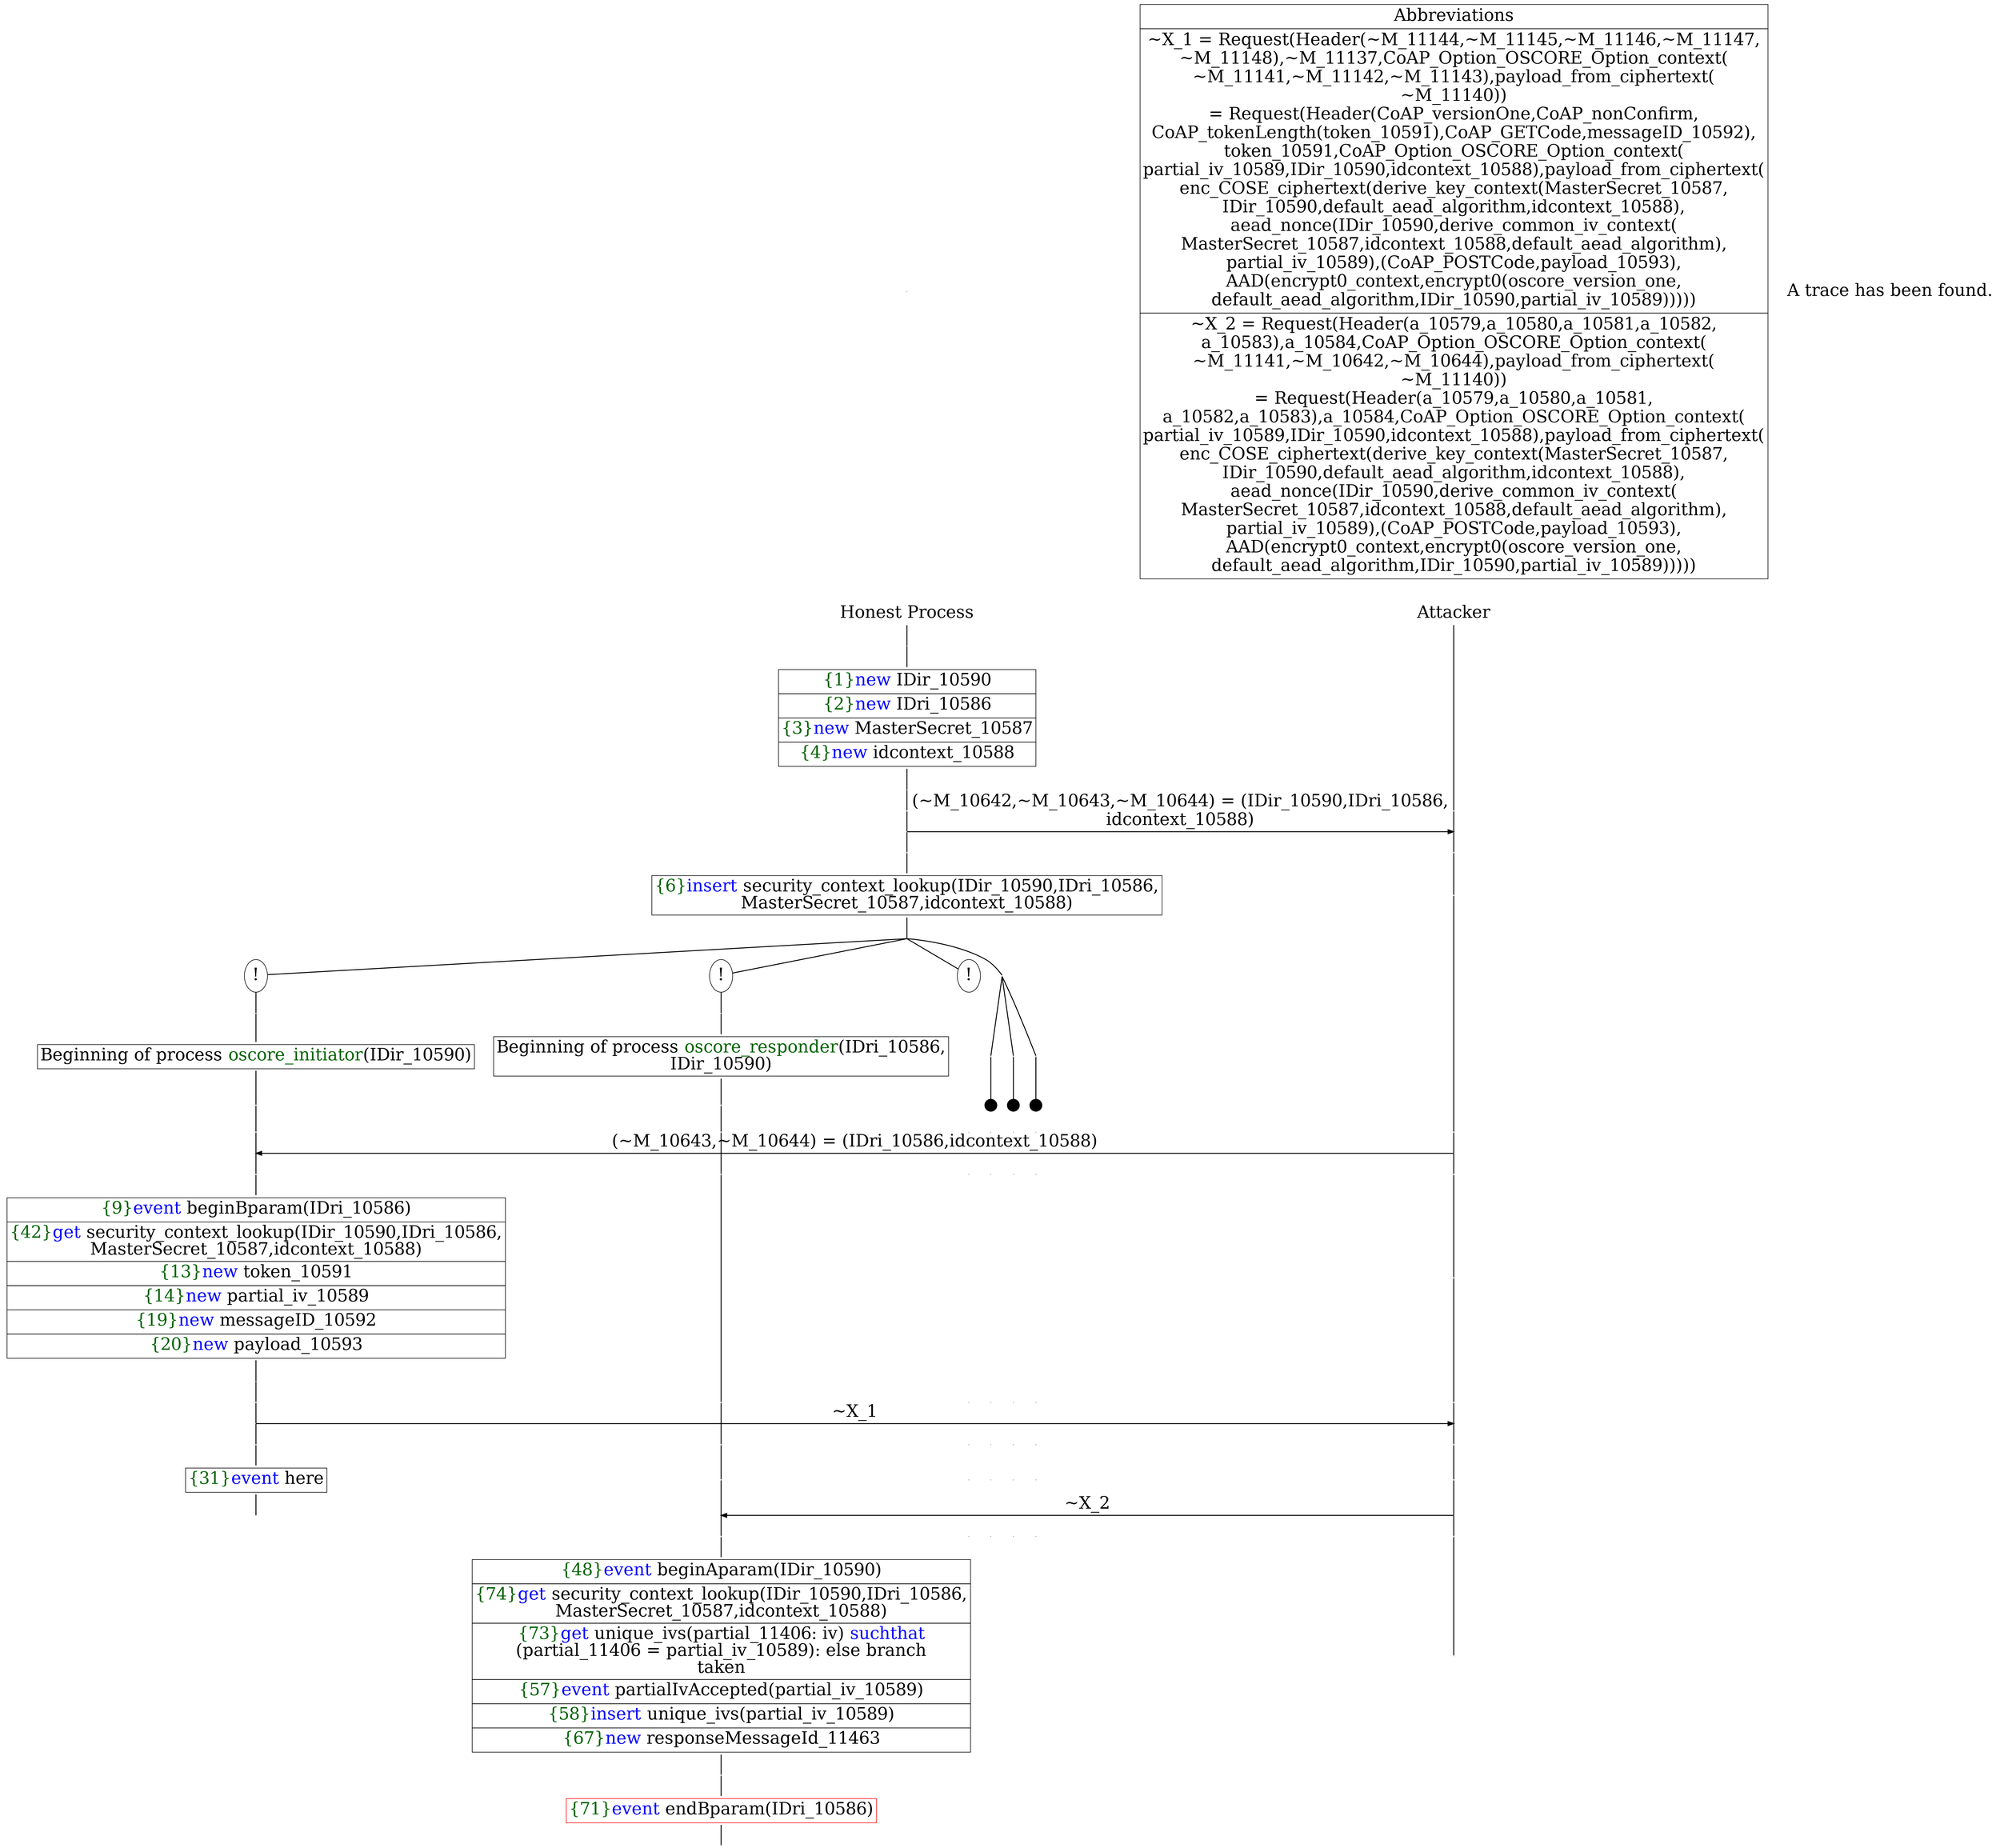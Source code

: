 digraph {
graph [ordering = out]
edge [arrowhead = none, penwidth = 1.6, fontsize = 30]
node [shape = point, width = 0, height = 0, fontsize = 30]
Trace<br/>
[label = <A trace has been found.<br/>
>, shape = plaintext]
P0__0 [label = "Honest Process", shape = plaintext]
P__0 [label = "Attacker", shape = plaintext]
Trace -> P0__0 [label = "", style = invisible, weight = 100]{rank = same; P0__0 P__0}
P0__0 -> P0__1 [label = <>, weight = 100]
P0__1 -> P0__2 [label = <>, weight = 100]
P0__2 [shape = plaintext, label = <<TABLE BORDER="0" CELLBORDER="1" CELLSPACING="0" CELLPADDING="4"> <TR><TD><FONT COLOR="darkgreen">{1}</FONT><FONT COLOR="blue">new </FONT>IDir_10590</TD></TR><TR><TD><FONT COLOR="darkgreen">{2}</FONT><FONT COLOR="blue">new </FONT>IDri_10586</TD></TR><TR><TD><FONT COLOR="darkgreen">{3}</FONT><FONT COLOR="blue">new </FONT>MasterSecret_10587</TD></TR><TR><TD><FONT COLOR="darkgreen">{4}</FONT><FONT COLOR="blue">new </FONT>idcontext_10588</TD></TR></TABLE>>]
P0__2 -> P0__3 [label = <>, weight = 100]
P0__3 -> P0__4 [label = <>, weight = 100]
P__0 -> P__1 [label = <>, weight = 100]
{rank = same; P__1 P0__4}
P0__4 -> P0__5 [label = <>, weight = 100]
P__1 -> P__2 [label = <>, weight = 100]
{rank = same; P__2 P0__5}
P0__5 -> P__2 [label = <(~M_10642,~M_10643,~M_10644) = (IDir_10590,IDri_10586,<br/>
idcontext_10588)>, arrowhead = normal]
P0__5 -> P0__6 [label = <>, weight = 100]
P__2 -> P__3 [label = <>, weight = 100]
{rank = same; P__3 P0__6}
P0__6 -> P0__7 [label = <>, weight = 100]
P0__7 [shape = plaintext, label = <<TABLE BORDER="0" CELLBORDER="1" CELLSPACING="0" CELLPADDING="4"> <TR><TD><FONT COLOR="darkgreen">{6}</FONT><FONT COLOR="blue">insert </FONT>security_context_lookup(IDir_10590,IDri_10586,<br/>
MasterSecret_10587,idcontext_10588)</TD></TR></TABLE>>]
P0__7 -> P0__8 [label = <>, weight = 100]
P__3 -> P__4 [label = <>, weight = 100]
{rank = same; P__4 P0__7}
/*RPar */
P0__8 -> P0_3__8 [label = <>]
P0__8 -> P0_2__8 [label = <>]
P0__8 -> P0_1__8 [label = <>]
P0__8 -> P0_0__8 [label = <>]
P0__8 [label = "", fixedsize = false, width = 0, height = 0, shape = none]
{rank = same; P0_0__8 P0_1__8 P0_2__8 P0_3__8}
/*RPar */
P0_0__8 -> P0_0_2__8 [label = <>]
P0_0__8 -> P0_0_1__8 [label = <>]
P0_0__8 -> P0_0_0__8 [label = <>]
P0_0__8 [label = "", fixedsize = false, width = 0, height = 0, shape = none]
{rank = same; P0_0_0__8 P0_0_1__8 P0_0_2__8}
P0_0_0__9 [label = "", width = 0.3, height = 0.3]
P0_0_0__8 -> P0_0_0__9 [label = <>, weight = 100]
P0_0_1__9 [label = "", width = 0.3, height = 0.3]
P0_0_1__8 -> P0_0_1__9 [label = <>, weight = 100]
P0_0_2__9 [label = "", width = 0.3, height = 0.3]
P0_0_2__8 -> P0_0_2__9 [label = <>, weight = 100]
P0_1__8 [label = "!", shape = ellipse]
P0_2__8 [label = "!", shape = ellipse]
P0_2_0__8 [label = "", fixedsize = false, width = 0, height = 0, shape = none]
P0_2__8 -> P0_2_0__8 [label = <>, weight = 100]
P0_2_0__8 -> P0_2_0__9 [label = <>, weight = 100]
P0_2_0__9 [shape = plaintext, label = <<TABLE BORDER="0" CELLBORDER="1" CELLSPACING="0" CELLPADDING="4"> <TR><TD>Beginning of process <FONT COLOR="darkgreen">oscore_responder</FONT>(IDri_10586,<br/>
IDir_10590)</TD></TR></TABLE>>]
P0_2_0__9 -> P0_2_0__10 [label = <>, weight = 100]
P0_3__8 [label = "!", shape = ellipse]
P0_3_0__8 [label = "", fixedsize = false, width = 0, height = 0, shape = none]
P0_3__8 -> P0_3_0__8 [label = <>, weight = 100]
P0_3_0__8 -> P0_3_0__9 [label = <>, weight = 100]
P0_3_0__9 [shape = plaintext, label = <<TABLE BORDER="0" CELLBORDER="1" CELLSPACING="0" CELLPADDING="4"> <TR><TD>Beginning of process <FONT COLOR="darkgreen">oscore_initiator</FONT>(IDir_10590)<br/>
</TD></TR></TABLE>>]
P0_3_0__9 -> P0_3_0__10 [label = <>, weight = 100]
P0_3_0__10 -> P0_3_0__11 [label = <>, weight = 100]
P0_2_0__10 -> P0_2_0__11 [label = <>, weight = 100]
P0_1__9 [label = "", style = invisible]
P0_1__8 -> P0_1__9 [label = <>, weight = 100, style = invisible]
P0_0_2__10 [label = "", style = invisible]
P0_0_2__9 -> P0_0_2__10 [label = <>, weight = 100, style = invisible]
P0_0_1__10 [label = "", style = invisible]
P0_0_1__9 -> P0_0_1__10 [label = <>, weight = 100, style = invisible]
P0_0_0__10 [label = "", style = invisible]
P0_0_0__9 -> P0_0_0__10 [label = <>, weight = 100, style = invisible]
P__4 -> P__5 [label = <>, weight = 100]
{rank = same; P__5 P0_0_0__10 P0_0_1__10 P0_0_2__10 P0_1__9 P0_2_0__11 P0_3_0__11}
P0_3_0__11 -> P0_3_0__12 [label = <>, weight = 100]
P__5 -> P__6 [label = <>, weight = 100]
{rank = same; P__6 P0_3_0__12}
P0_3_0__12 -> P__6 [label = <(~M_10643,~M_10644) = (IDri_10586,idcontext_10588)>, dir = back, arrowhead = normal]
P0_3_0__12 -> P0_3_0__13 [label = <>, weight = 100]
P0_2_0__11 -> P0_2_0__12 [label = <>, weight = 100]
P0_1__10 [label = "", style = invisible]
P0_1__9 -> P0_1__10 [label = <>, weight = 100, style = invisible]
P0_0_2__11 [label = "", style = invisible]
P0_0_2__10 -> P0_0_2__11 [label = <>, weight = 100, style = invisible]
P0_0_1__11 [label = "", style = invisible]
P0_0_1__10 -> P0_0_1__11 [label = <>, weight = 100, style = invisible]
P0_0_0__11 [label = "", style = invisible]
P0_0_0__10 -> P0_0_0__11 [label = <>, weight = 100, style = invisible]
P__6 -> P__7 [label = <>, weight = 100]
{rank = same; P__7 P0_0_0__11 P0_0_1__11 P0_0_2__11 P0_1__10 P0_2_0__12 P0_3_0__13}
P0_3_0__13 -> P0_3_0__14 [label = <>, weight = 100]
P0_3_0__14 [shape = plaintext, label = <<TABLE BORDER="0" CELLBORDER="1" CELLSPACING="0" CELLPADDING="4"> <TR><TD><FONT COLOR="darkgreen">{9}</FONT><FONT COLOR="blue">event</FONT> beginBparam(IDri_10586)</TD></TR><TR><TD><FONT COLOR="darkgreen">{42}</FONT><FONT COLOR="blue">get </FONT>security_context_lookup(IDir_10590,IDri_10586,<br/>
MasterSecret_10587,idcontext_10588)</TD></TR><TR><TD><FONT COLOR="darkgreen">{13}</FONT><FONT COLOR="blue">new </FONT>token_10591</TD></TR><TR><TD><FONT COLOR="darkgreen">{14}</FONT><FONT COLOR="blue">new </FONT>partial_iv_10589</TD></TR><TR><TD><FONT COLOR="darkgreen">{19}</FONT><FONT COLOR="blue">new </FONT>messageID_10592</TD></TR><TR><TD><FONT COLOR="darkgreen">{20}</FONT><FONT COLOR="blue">new </FONT>payload_10593</TD></TR></TABLE>>]
P0_3_0__14 -> P0_3_0__15 [label = <>, weight = 100]
P__7 -> P__8 [label = <>, weight = 100]
{rank = same; P__8 P0_3_0__14}
P0_3_0__15 -> P0_3_0__16 [label = <>, weight = 100]
P0_2_0__12 -> P0_2_0__13 [label = <>, weight = 100]
P0_1__11 [label = "", style = invisible]
P0_1__10 -> P0_1__11 [label = <>, weight = 100, style = invisible]
P0_0_2__12 [label = "", style = invisible]
P0_0_2__11 -> P0_0_2__12 [label = <>, weight = 100, style = invisible]
P0_0_1__12 [label = "", style = invisible]
P0_0_1__11 -> P0_0_1__12 [label = <>, weight = 100, style = invisible]
P0_0_0__12 [label = "", style = invisible]
P0_0_0__11 -> P0_0_0__12 [label = <>, weight = 100, style = invisible]
P__8 -> P__9 [label = <>, weight = 100]
{rank = same; P__9 P0_0_0__12 P0_0_1__12 P0_0_2__12 P0_1__11 P0_2_0__13 P0_3_0__16}
P0_3_0__16 -> P0_3_0__17 [label = <>, weight = 100]
P__9 -> P__10 [label = <>, weight = 100]
{rank = same; P__10 P0_3_0__17}
P0_3_0__17 -> P__10 [label = <~X_1>, arrowhead = normal]
P0_3_0__17 -> P0_3_0__18 [label = <>, weight = 100]
P0_2_0__13 -> P0_2_0__14 [label = <>, weight = 100]
P0_1__12 [label = "", style = invisible]
P0_1__11 -> P0_1__12 [label = <>, weight = 100, style = invisible]
P0_0_2__13 [label = "", style = invisible]
P0_0_2__12 -> P0_0_2__13 [label = <>, weight = 100, style = invisible]
P0_0_1__13 [label = "", style = invisible]
P0_0_1__12 -> P0_0_1__13 [label = <>, weight = 100, style = invisible]
P0_0_0__13 [label = "", style = invisible]
P0_0_0__12 -> P0_0_0__13 [label = <>, weight = 100, style = invisible]
P__10 -> P__11 [label = <>, weight = 100]
{rank = same; P__11 P0_0_0__13 P0_0_1__13 P0_0_2__13 P0_1__12 P0_2_0__14 P0_3_0__18}
P0_3_0__18 -> P0_3_0__19 [label = <>, weight = 100]
P0_3_0__19 [shape = plaintext, label = <<TABLE BORDER="0" CELLBORDER="1" CELLSPACING="0" CELLPADDING="4"> <TR><TD><FONT COLOR="darkgreen">{31}</FONT><FONT COLOR="blue">event</FONT> here</TD></TR></TABLE>>]
P0_3_0__19 -> P0_3_0__20 [label = <>, weight = 100]
P0_2_0__14 -> P0_2_0__15 [label = <>, weight = 100]
P0_1__13 [label = "", style = invisible]
P0_1__12 -> P0_1__13 [label = <>, weight = 100, style = invisible]
P0_0_2__14 [label = "", style = invisible]
P0_0_2__13 -> P0_0_2__14 [label = <>, weight = 100, style = invisible]
P0_0_1__14 [label = "", style = invisible]
P0_0_1__13 -> P0_0_1__14 [label = <>, weight = 100, style = invisible]
P0_0_0__14 [label = "", style = invisible]
P0_0_0__13 -> P0_0_0__14 [label = <>, weight = 100, style = invisible]
P__11 -> P__12 [label = <>, weight = 100]
{rank = same; P__12 P0_0_0__14 P0_0_1__14 P0_0_2__14 P0_1__13 P0_2_0__15}
P0_2_0__15 -> P0_2_0__16 [label = <>, weight = 100]
P__12 -> P__13 [label = <>, weight = 100]
{rank = same; P__13 P0_2_0__16}
P0_2_0__16 -> P__13 [label = <~X_2>, dir = back, arrowhead = normal]
P0_2_0__16 -> P0_2_0__17 [label = <>, weight = 100]
P0_1__14 [label = "", style = invisible]
P0_1__13 -> P0_1__14 [label = <>, weight = 100, style = invisible]
P0_0_2__15 [label = "", style = invisible]
P0_0_2__14 -> P0_0_2__15 [label = <>, weight = 100, style = invisible]
P0_0_1__15 [label = "", style = invisible]
P0_0_1__14 -> P0_0_1__15 [label = <>, weight = 100, style = invisible]
P0_0_0__15 [label = "", style = invisible]
P0_0_0__14 -> P0_0_0__15 [label = <>, weight = 100, style = invisible]
P__13 -> P__14 [label = <>, weight = 100]
{rank = same; P__14 P0_0_0__15 P0_0_1__15 P0_0_2__15 P0_1__14 P0_2_0__17}
P0_2_0__17 -> P0_2_0__18 [label = <>, weight = 100]
P0_2_0__18 [shape = plaintext, label = <<TABLE BORDER="0" CELLBORDER="1" CELLSPACING="0" CELLPADDING="4"> <TR><TD><FONT COLOR="darkgreen">{48}</FONT><FONT COLOR="blue">event</FONT> beginAparam(IDir_10590)</TD></TR><TR><TD><FONT COLOR="darkgreen">{74}</FONT><FONT COLOR="blue">get </FONT>security_context_lookup(IDir_10590,IDri_10586,<br/>
MasterSecret_10587,idcontext_10588)</TD></TR><TR><TD><FONT COLOR="darkgreen">{73}</FONT><FONT COLOR="blue">get</FONT> unique_ivs(partial_11406: iv) <FONT COLOR="blue">suchthat</FONT><br/>
(partial_11406 = partial_iv_10589): else branch<br/>
taken</TD></TR><TR><TD><FONT COLOR="darkgreen">{57}</FONT><FONT COLOR="blue">event</FONT> partialIvAccepted(partial_iv_10589)</TD></TR><TR><TD><FONT COLOR="darkgreen">{58}</FONT><FONT COLOR="blue">insert </FONT>unique_ivs(partial_iv_10589)</TD></TR><TR><TD><FONT COLOR="darkgreen">{67}</FONT><FONT COLOR="blue">new </FONT>responseMessageId_11463</TD></TR></TABLE>>]
P0_2_0__18 -> P0_2_0__19 [label = <>, weight = 100]
P__14 -> P__15 [label = <>, weight = 100]
{rank = same; P__15 P0_2_0__18}
P0_2_0__19 -> P0_2_0__20 [label = <>, weight = 100]
P0_2_0__20 [color = red, shape = plaintext, label = <<TABLE BORDER="0" CELLBORDER="1" CELLSPACING="0" CELLPADDING="4"> <TR><TD><FONT COLOR="darkgreen">{71}</FONT><FONT COLOR="blue">event</FONT> endBparam(IDri_10586)</TD></TR></TABLE>>]
P0_2_0__20 -> P0_2_0__21 [label = <>, weight = 100]
Abbrev [shape = plaintext, label = <<TABLE BORDER="0" CELLBORDER="1" CELLSPACING="0" CELLPADDING="4"><TR> <TD> Abbreviations </TD></TR><TR><TD>~X_1 = Request(Header(~M_11144,~M_11145,~M_11146,~M_11147,<br/>
~M_11148),~M_11137,CoAP_Option_OSCORE_Option_context(<br/>
~M_11141,~M_11142,~M_11143),payload_from_ciphertext(<br/>
~M_11140))<br/>
= Request(Header(CoAP_versionOne,CoAP_nonConfirm,<br/>
CoAP_tokenLength(token_10591),CoAP_GETCode,messageID_10592),<br/>
token_10591,CoAP_Option_OSCORE_Option_context(<br/>
partial_iv_10589,IDir_10590,idcontext_10588),payload_from_ciphertext(<br/>
enc_COSE_ciphertext(derive_key_context(MasterSecret_10587,<br/>
IDir_10590,default_aead_algorithm,idcontext_10588),<br/>
aead_nonce(IDir_10590,derive_common_iv_context(<br/>
MasterSecret_10587,idcontext_10588,default_aead_algorithm),<br/>
partial_iv_10589),(CoAP_POSTCode,payload_10593),<br/>
AAD(encrypt0_context,encrypt0(oscore_version_one,<br/>
default_aead_algorithm,IDir_10590,partial_iv_10589)))))</TD></TR><TR><TD>~X_2 = Request(Header(a_10579,a_10580,a_10581,a_10582,<br/>
a_10583),a_10584,CoAP_Option_OSCORE_Option_context(<br/>
~M_11141,~M_10642,~M_10644),payload_from_ciphertext(<br/>
~M_11140))<br/>
= Request(Header(a_10579,a_10580,a_10581,<br/>
a_10582,a_10583),a_10584,CoAP_Option_OSCORE_Option_context(<br/>
partial_iv_10589,IDir_10590,idcontext_10588),payload_from_ciphertext(<br/>
enc_COSE_ciphertext(derive_key_context(MasterSecret_10587,<br/>
IDir_10590,default_aead_algorithm,idcontext_10588),<br/>
aead_nonce(IDir_10590,derive_common_iv_context(<br/>
MasterSecret_10587,idcontext_10588,default_aead_algorithm),<br/>
partial_iv_10589),(CoAP_POSTCode,payload_10593),<br/>
AAD(encrypt0_context,encrypt0(oscore_version_one,<br/>
default_aead_algorithm,IDir_10590,partial_iv_10589)))))</TD></TR></TABLE>>]Abbrev -> P__0 [style = invisible, weight =100]}